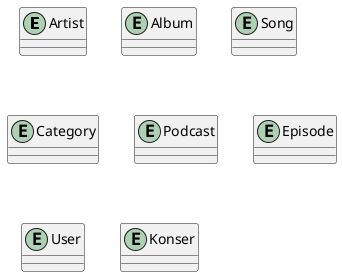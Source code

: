 @startuml
entity Artist {
}
entity Album {
}
entity Song {
}
entity Category {
}
entity Podcast {
}
entity Episode {
}
entity User{
}
entity Konser{
}
@enduml